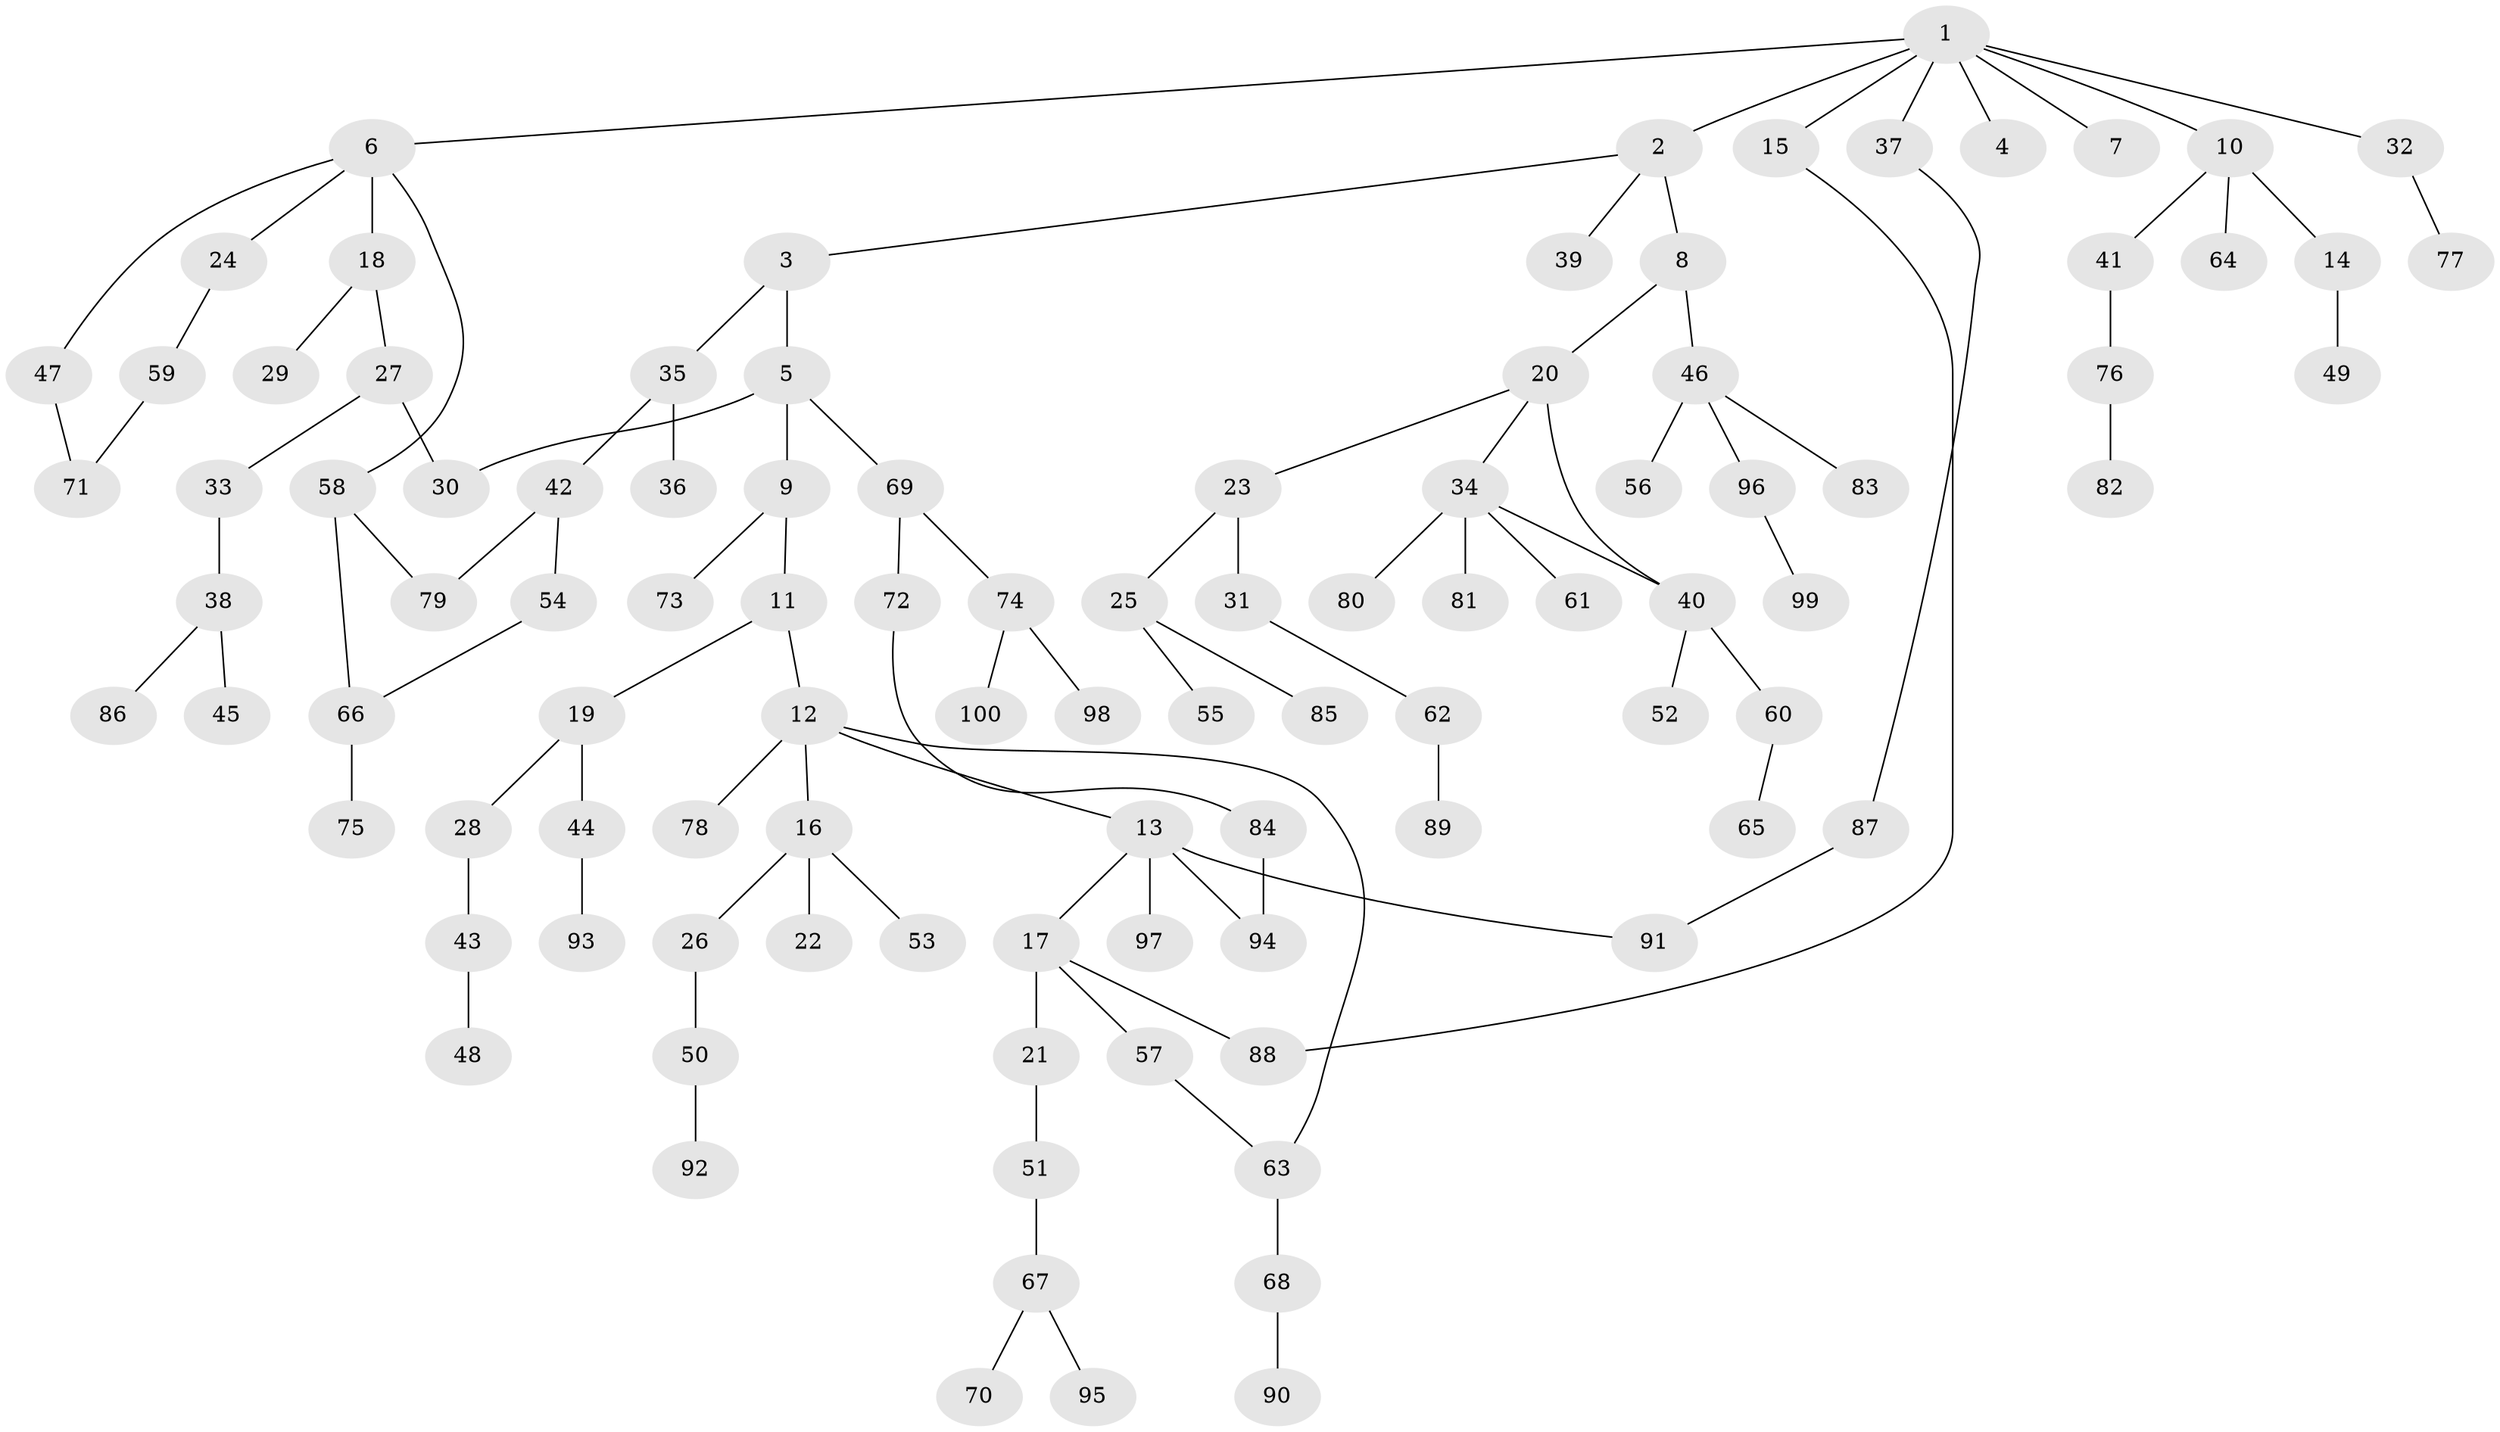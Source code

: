 // original degree distribution, {8: 0.007042253521126761, 4: 0.08450704225352113, 3: 0.19718309859154928, 2: 0.22535211267605634, 5: 0.02112676056338028, 6: 0.02112676056338028, 1: 0.44366197183098594}
// Generated by graph-tools (version 1.1) at 2025/48/03/04/25 22:48:50]
// undirected, 100 vertices, 108 edges
graph export_dot {
  node [color=gray90,style=filled];
  1;
  2;
  3;
  4;
  5;
  6;
  7;
  8;
  9;
  10;
  11;
  12;
  13;
  14;
  15;
  16;
  17;
  18;
  19;
  20;
  21;
  22;
  23;
  24;
  25;
  26;
  27;
  28;
  29;
  30;
  31;
  32;
  33;
  34;
  35;
  36;
  37;
  38;
  39;
  40;
  41;
  42;
  43;
  44;
  45;
  46;
  47;
  48;
  49;
  50;
  51;
  52;
  53;
  54;
  55;
  56;
  57;
  58;
  59;
  60;
  61;
  62;
  63;
  64;
  65;
  66;
  67;
  68;
  69;
  70;
  71;
  72;
  73;
  74;
  75;
  76;
  77;
  78;
  79;
  80;
  81;
  82;
  83;
  84;
  85;
  86;
  87;
  88;
  89;
  90;
  91;
  92;
  93;
  94;
  95;
  96;
  97;
  98;
  99;
  100;
  1 -- 2 [weight=1.0];
  1 -- 4 [weight=1.0];
  1 -- 6 [weight=1.0];
  1 -- 7 [weight=1.0];
  1 -- 10 [weight=1.0];
  1 -- 15 [weight=1.0];
  1 -- 32 [weight=1.0];
  1 -- 37 [weight=1.0];
  2 -- 3 [weight=1.0];
  2 -- 8 [weight=1.0];
  2 -- 39 [weight=1.0];
  3 -- 5 [weight=1.0];
  3 -- 35 [weight=1.0];
  5 -- 9 [weight=1.0];
  5 -- 30 [weight=1.0];
  5 -- 69 [weight=1.0];
  6 -- 18 [weight=1.0];
  6 -- 24 [weight=1.0];
  6 -- 47 [weight=1.0];
  6 -- 58 [weight=1.0];
  8 -- 20 [weight=1.0];
  8 -- 46 [weight=1.0];
  9 -- 11 [weight=1.0];
  9 -- 73 [weight=1.0];
  10 -- 14 [weight=1.0];
  10 -- 41 [weight=1.0];
  10 -- 64 [weight=1.0];
  11 -- 12 [weight=1.0];
  11 -- 19 [weight=1.0];
  12 -- 13 [weight=1.0];
  12 -- 16 [weight=1.0];
  12 -- 63 [weight=1.0];
  12 -- 78 [weight=1.0];
  13 -- 17 [weight=1.0];
  13 -- 91 [weight=1.0];
  13 -- 94 [weight=1.0];
  13 -- 97 [weight=1.0];
  14 -- 49 [weight=1.0];
  15 -- 88 [weight=1.0];
  16 -- 22 [weight=1.0];
  16 -- 26 [weight=1.0];
  16 -- 53 [weight=1.0];
  17 -- 21 [weight=1.0];
  17 -- 57 [weight=1.0];
  17 -- 88 [weight=1.0];
  18 -- 27 [weight=1.0];
  18 -- 29 [weight=1.0];
  19 -- 28 [weight=1.0];
  19 -- 44 [weight=1.0];
  20 -- 23 [weight=1.0];
  20 -- 34 [weight=1.0];
  20 -- 40 [weight=1.0];
  21 -- 51 [weight=1.0];
  23 -- 25 [weight=1.0];
  23 -- 31 [weight=1.0];
  24 -- 59 [weight=1.0];
  25 -- 55 [weight=1.0];
  25 -- 85 [weight=1.0];
  26 -- 50 [weight=1.0];
  27 -- 30 [weight=1.0];
  27 -- 33 [weight=1.0];
  28 -- 43 [weight=1.0];
  31 -- 62 [weight=1.0];
  32 -- 77 [weight=1.0];
  33 -- 38 [weight=1.0];
  34 -- 40 [weight=1.0];
  34 -- 61 [weight=1.0];
  34 -- 80 [weight=1.0];
  34 -- 81 [weight=1.0];
  35 -- 36 [weight=1.0];
  35 -- 42 [weight=1.0];
  37 -- 87 [weight=1.0];
  38 -- 45 [weight=1.0];
  38 -- 86 [weight=1.0];
  40 -- 52 [weight=2.0];
  40 -- 60 [weight=1.0];
  41 -- 76 [weight=1.0];
  42 -- 54 [weight=1.0];
  42 -- 79 [weight=1.0];
  43 -- 48 [weight=1.0];
  44 -- 93 [weight=1.0];
  46 -- 56 [weight=1.0];
  46 -- 83 [weight=1.0];
  46 -- 96 [weight=1.0];
  47 -- 71 [weight=1.0];
  50 -- 92 [weight=1.0];
  51 -- 67 [weight=1.0];
  54 -- 66 [weight=1.0];
  57 -- 63 [weight=1.0];
  58 -- 66 [weight=1.0];
  58 -- 79 [weight=1.0];
  59 -- 71 [weight=1.0];
  60 -- 65 [weight=1.0];
  62 -- 89 [weight=1.0];
  63 -- 68 [weight=1.0];
  66 -- 75 [weight=1.0];
  67 -- 70 [weight=1.0];
  67 -- 95 [weight=1.0];
  68 -- 90 [weight=1.0];
  69 -- 72 [weight=1.0];
  69 -- 74 [weight=1.0];
  72 -- 84 [weight=1.0];
  74 -- 98 [weight=1.0];
  74 -- 100 [weight=1.0];
  76 -- 82 [weight=1.0];
  84 -- 94 [weight=1.0];
  87 -- 91 [weight=1.0];
  96 -- 99 [weight=1.0];
}
